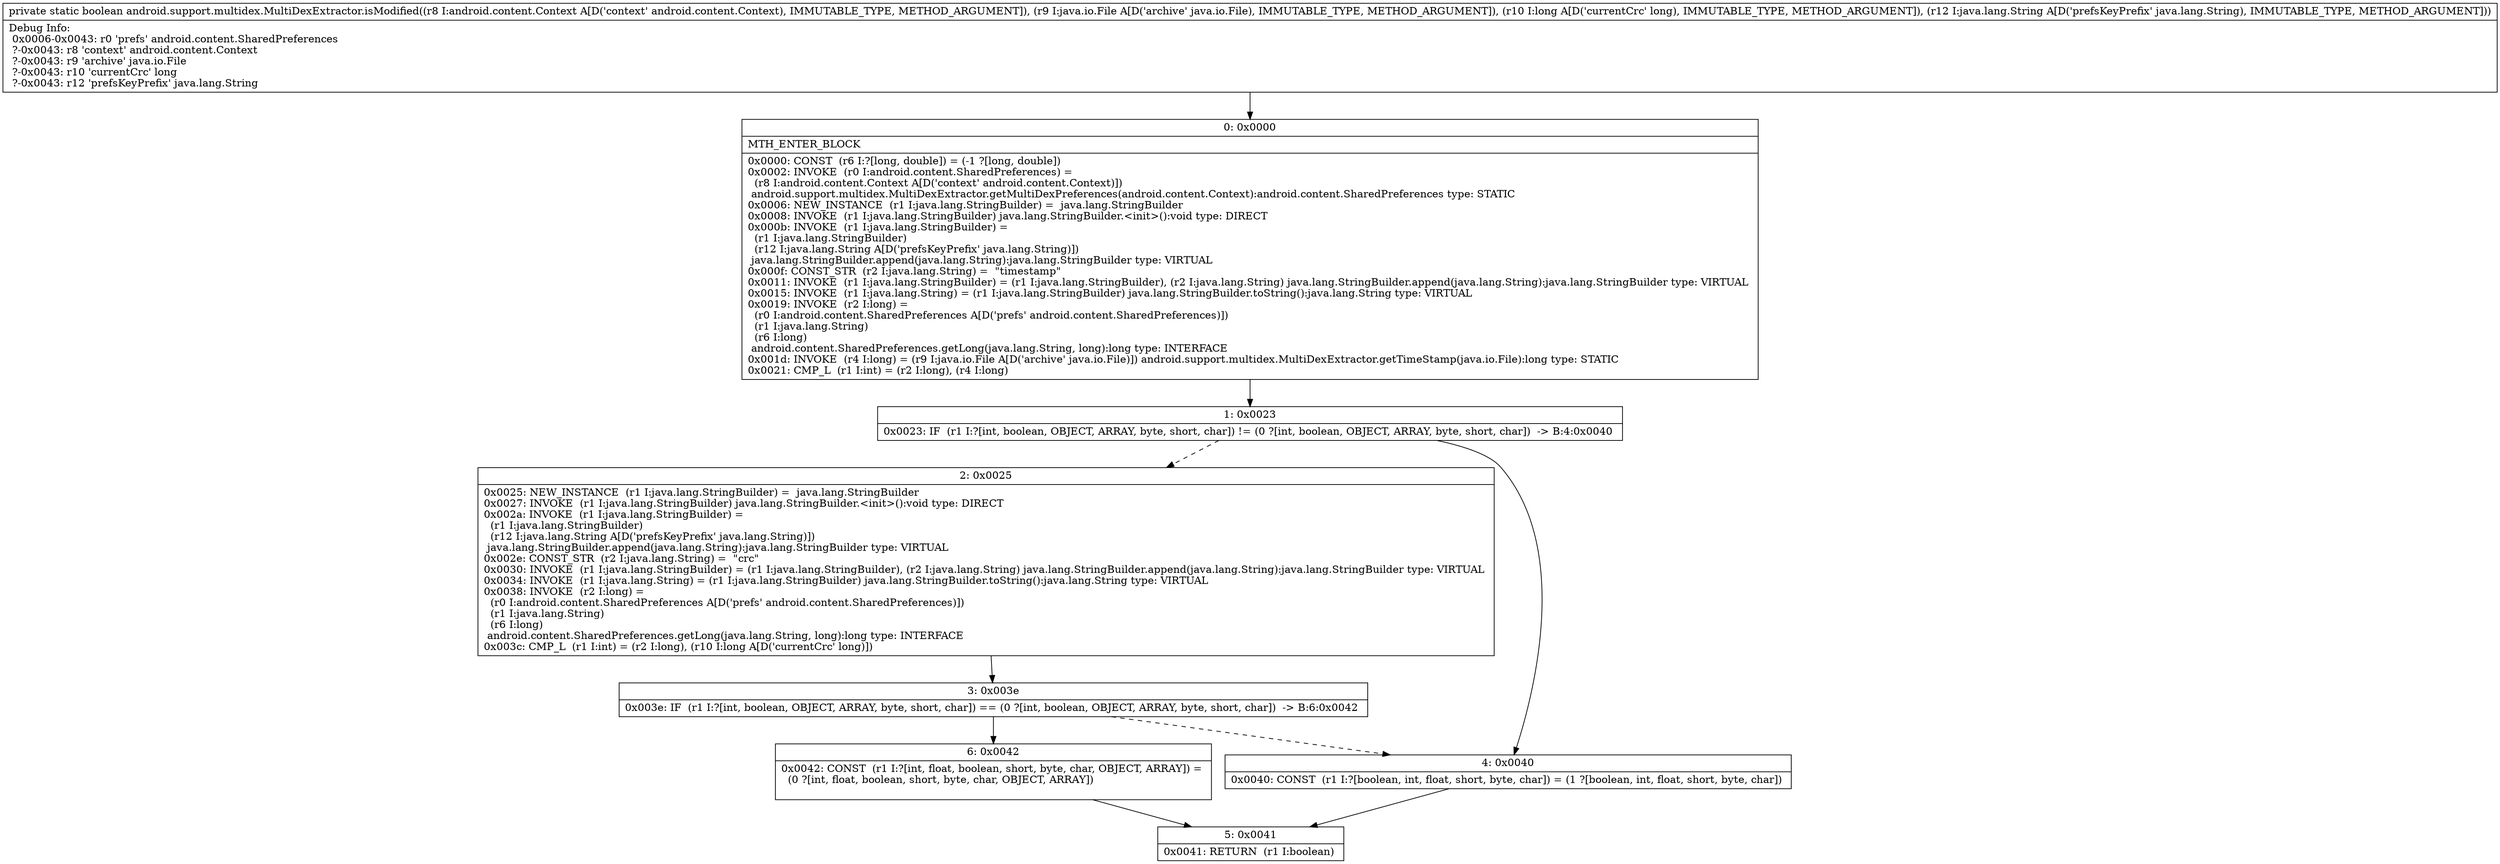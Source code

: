 digraph "CFG forandroid.support.multidex.MultiDexExtractor.isModified(Landroid\/content\/Context;Ljava\/io\/File;JLjava\/lang\/String;)Z" {
Node_0 [shape=record,label="{0\:\ 0x0000|MTH_ENTER_BLOCK\l|0x0000: CONST  (r6 I:?[long, double]) = (\-1 ?[long, double]) \l0x0002: INVOKE  (r0 I:android.content.SharedPreferences) = \l  (r8 I:android.content.Context A[D('context' android.content.Context)])\l android.support.multidex.MultiDexExtractor.getMultiDexPreferences(android.content.Context):android.content.SharedPreferences type: STATIC \l0x0006: NEW_INSTANCE  (r1 I:java.lang.StringBuilder) =  java.lang.StringBuilder \l0x0008: INVOKE  (r1 I:java.lang.StringBuilder) java.lang.StringBuilder.\<init\>():void type: DIRECT \l0x000b: INVOKE  (r1 I:java.lang.StringBuilder) = \l  (r1 I:java.lang.StringBuilder)\l  (r12 I:java.lang.String A[D('prefsKeyPrefix' java.lang.String)])\l java.lang.StringBuilder.append(java.lang.String):java.lang.StringBuilder type: VIRTUAL \l0x000f: CONST_STR  (r2 I:java.lang.String) =  \"timestamp\" \l0x0011: INVOKE  (r1 I:java.lang.StringBuilder) = (r1 I:java.lang.StringBuilder), (r2 I:java.lang.String) java.lang.StringBuilder.append(java.lang.String):java.lang.StringBuilder type: VIRTUAL \l0x0015: INVOKE  (r1 I:java.lang.String) = (r1 I:java.lang.StringBuilder) java.lang.StringBuilder.toString():java.lang.String type: VIRTUAL \l0x0019: INVOKE  (r2 I:long) = \l  (r0 I:android.content.SharedPreferences A[D('prefs' android.content.SharedPreferences)])\l  (r1 I:java.lang.String)\l  (r6 I:long)\l android.content.SharedPreferences.getLong(java.lang.String, long):long type: INTERFACE \l0x001d: INVOKE  (r4 I:long) = (r9 I:java.io.File A[D('archive' java.io.File)]) android.support.multidex.MultiDexExtractor.getTimeStamp(java.io.File):long type: STATIC \l0x0021: CMP_L  (r1 I:int) = (r2 I:long), (r4 I:long) \l}"];
Node_1 [shape=record,label="{1\:\ 0x0023|0x0023: IF  (r1 I:?[int, boolean, OBJECT, ARRAY, byte, short, char]) != (0 ?[int, boolean, OBJECT, ARRAY, byte, short, char])  \-\> B:4:0x0040 \l}"];
Node_2 [shape=record,label="{2\:\ 0x0025|0x0025: NEW_INSTANCE  (r1 I:java.lang.StringBuilder) =  java.lang.StringBuilder \l0x0027: INVOKE  (r1 I:java.lang.StringBuilder) java.lang.StringBuilder.\<init\>():void type: DIRECT \l0x002a: INVOKE  (r1 I:java.lang.StringBuilder) = \l  (r1 I:java.lang.StringBuilder)\l  (r12 I:java.lang.String A[D('prefsKeyPrefix' java.lang.String)])\l java.lang.StringBuilder.append(java.lang.String):java.lang.StringBuilder type: VIRTUAL \l0x002e: CONST_STR  (r2 I:java.lang.String) =  \"crc\" \l0x0030: INVOKE  (r1 I:java.lang.StringBuilder) = (r1 I:java.lang.StringBuilder), (r2 I:java.lang.String) java.lang.StringBuilder.append(java.lang.String):java.lang.StringBuilder type: VIRTUAL \l0x0034: INVOKE  (r1 I:java.lang.String) = (r1 I:java.lang.StringBuilder) java.lang.StringBuilder.toString():java.lang.String type: VIRTUAL \l0x0038: INVOKE  (r2 I:long) = \l  (r0 I:android.content.SharedPreferences A[D('prefs' android.content.SharedPreferences)])\l  (r1 I:java.lang.String)\l  (r6 I:long)\l android.content.SharedPreferences.getLong(java.lang.String, long):long type: INTERFACE \l0x003c: CMP_L  (r1 I:int) = (r2 I:long), (r10 I:long A[D('currentCrc' long)]) \l}"];
Node_3 [shape=record,label="{3\:\ 0x003e|0x003e: IF  (r1 I:?[int, boolean, OBJECT, ARRAY, byte, short, char]) == (0 ?[int, boolean, OBJECT, ARRAY, byte, short, char])  \-\> B:6:0x0042 \l}"];
Node_4 [shape=record,label="{4\:\ 0x0040|0x0040: CONST  (r1 I:?[boolean, int, float, short, byte, char]) = (1 ?[boolean, int, float, short, byte, char]) \l}"];
Node_5 [shape=record,label="{5\:\ 0x0041|0x0041: RETURN  (r1 I:boolean) \l}"];
Node_6 [shape=record,label="{6\:\ 0x0042|0x0042: CONST  (r1 I:?[int, float, boolean, short, byte, char, OBJECT, ARRAY]) = \l  (0 ?[int, float, boolean, short, byte, char, OBJECT, ARRAY])\l \l}"];
MethodNode[shape=record,label="{private static boolean android.support.multidex.MultiDexExtractor.isModified((r8 I:android.content.Context A[D('context' android.content.Context), IMMUTABLE_TYPE, METHOD_ARGUMENT]), (r9 I:java.io.File A[D('archive' java.io.File), IMMUTABLE_TYPE, METHOD_ARGUMENT]), (r10 I:long A[D('currentCrc' long), IMMUTABLE_TYPE, METHOD_ARGUMENT]), (r12 I:java.lang.String A[D('prefsKeyPrefix' java.lang.String), IMMUTABLE_TYPE, METHOD_ARGUMENT]))  | Debug Info:\l  0x0006\-0x0043: r0 'prefs' android.content.SharedPreferences\l  ?\-0x0043: r8 'context' android.content.Context\l  ?\-0x0043: r9 'archive' java.io.File\l  ?\-0x0043: r10 'currentCrc' long\l  ?\-0x0043: r12 'prefsKeyPrefix' java.lang.String\l}"];
MethodNode -> Node_0;
Node_0 -> Node_1;
Node_1 -> Node_2[style=dashed];
Node_1 -> Node_4;
Node_2 -> Node_3;
Node_3 -> Node_4[style=dashed];
Node_3 -> Node_6;
Node_4 -> Node_5;
Node_6 -> Node_5;
}

